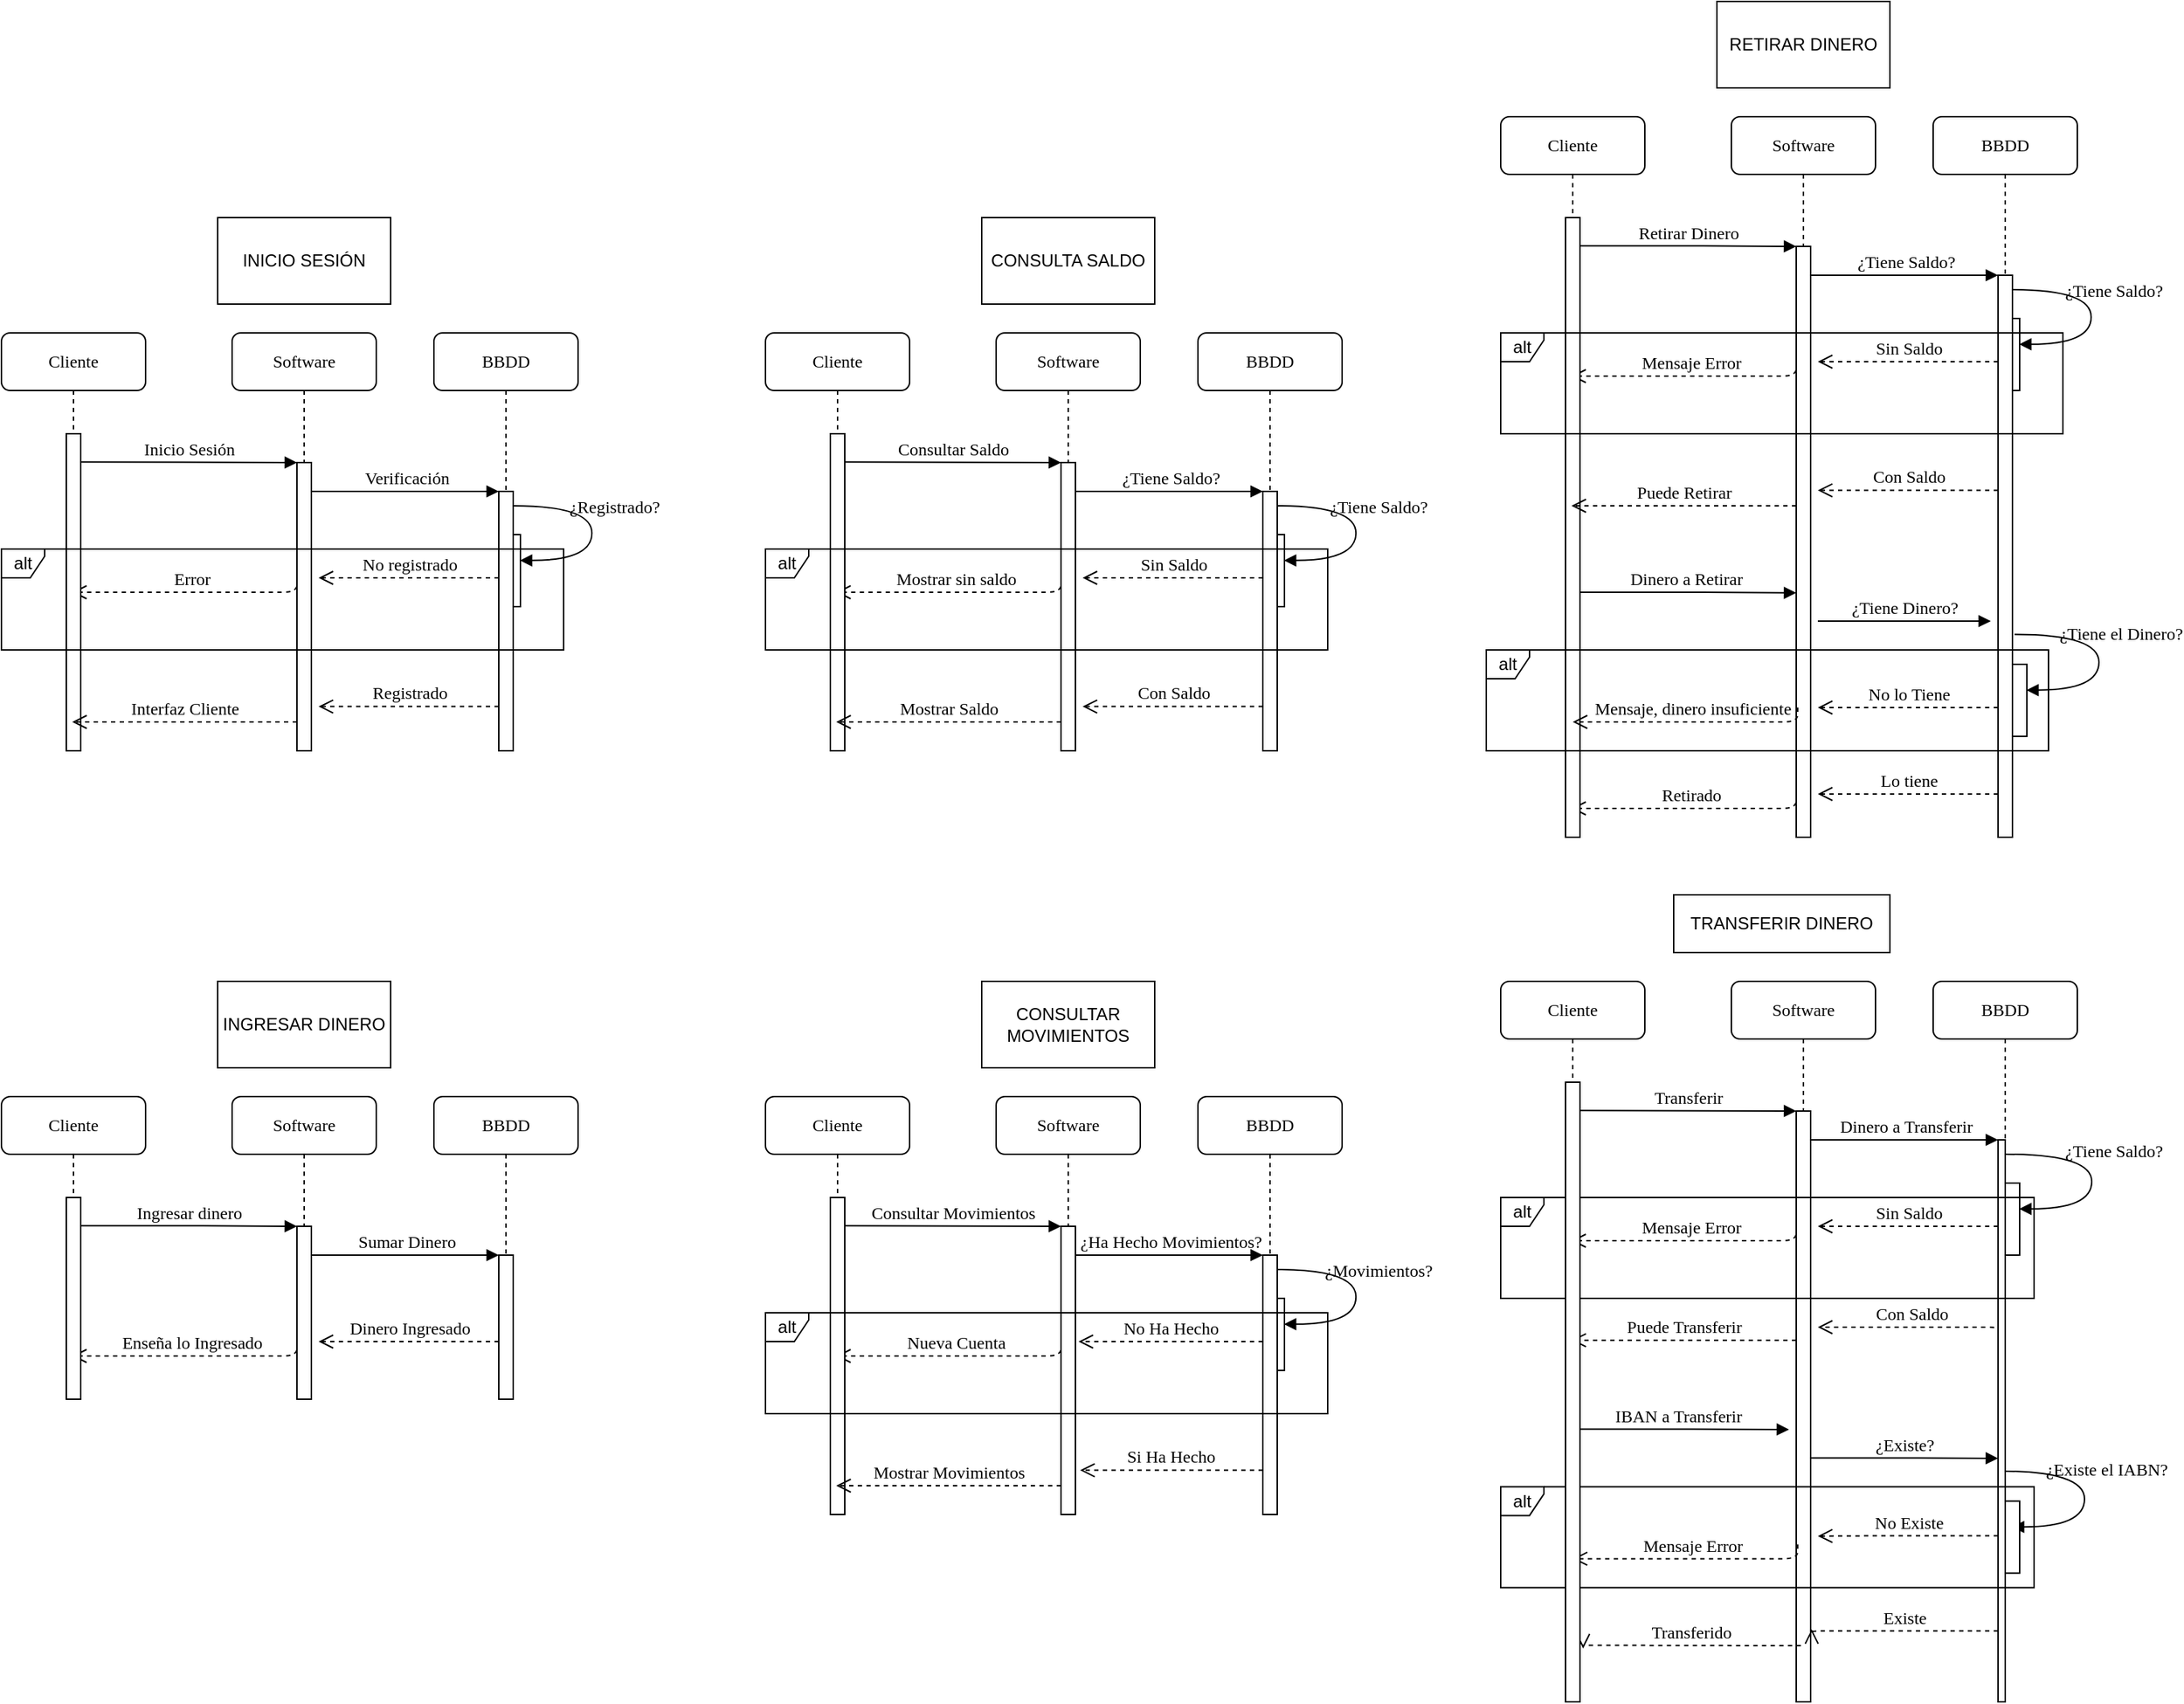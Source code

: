 <mxfile version="27.0.4">
  <diagram name="Page-1" id="13e1069c-82ec-6db2-03f1-153e76fe0fe0">
    <mxGraphModel dx="2218" dy="1382" grid="1" gridSize="10" guides="1" tooltips="1" connect="1" arrows="1" fold="1" page="1" pageScale="1" pageWidth="1600" pageHeight="1200" background="none" math="0" shadow="0">
      <root>
        <mxCell id="0" />
        <mxCell id="1" parent="0" />
        <mxCell id="OD1noOk3GFOg6p2n9DRk-7" value="Software" style="shape=umlLifeline;perimeter=lifelinePerimeter;whiteSpace=wrap;html=1;container=1;collapsible=0;recursiveResize=0;outlineConnect=0;rounded=1;shadow=0;comic=0;labelBackgroundColor=none;strokeWidth=1;fontFamily=Verdana;fontSize=12;align=center;" vertex="1" parent="1">
          <mxGeometry x="760" y="230" width="100" height="290" as="geometry" />
        </mxCell>
        <mxCell id="OD1noOk3GFOg6p2n9DRk-8" value="" style="html=1;points=[];perimeter=orthogonalPerimeter;rounded=0;shadow=0;comic=0;labelBackgroundColor=none;strokeWidth=1;fontFamily=Verdana;fontSize=12;align=center;" vertex="1" parent="OD1noOk3GFOg6p2n9DRk-7">
          <mxGeometry x="45" y="90" width="10" height="200" as="geometry" />
        </mxCell>
        <mxCell id="OD1noOk3GFOg6p2n9DRk-9" value="Mostrar sin saldo" style="html=1;verticalAlign=bottom;endArrow=open;dashed=1;endSize=8;labelBackgroundColor=none;fontFamily=Verdana;fontSize=12;edgeStyle=elbowEdgeStyle;elbow=vertical;" edge="1" parent="OD1noOk3GFOg6p2n9DRk-7">
          <mxGeometry relative="1" as="geometry">
            <mxPoint x="-111.038" y="180" as="targetPoint" />
            <Array as="points">
              <mxPoint x="20" y="180" />
              <mxPoint x="-50" y="170" />
              <mxPoint x="20" y="170" />
            </Array>
            <mxPoint x="45" y="170" as="sourcePoint" />
          </mxGeometry>
        </mxCell>
        <mxCell id="OD1noOk3GFOg6p2n9DRk-10" value="BBDD" style="shape=umlLifeline;perimeter=lifelinePerimeter;whiteSpace=wrap;html=1;container=1;collapsible=0;recursiveResize=0;outlineConnect=0;rounded=1;shadow=0;comic=0;labelBackgroundColor=none;strokeWidth=1;fontFamily=Verdana;fontSize=12;align=center;" vertex="1" parent="1">
          <mxGeometry x="900" y="230" width="100" height="290" as="geometry" />
        </mxCell>
        <mxCell id="OD1noOk3GFOg6p2n9DRk-11" value="Sin Saldo" style="html=1;verticalAlign=bottom;endArrow=open;dashed=1;endSize=8;labelBackgroundColor=none;fontFamily=Verdana;fontSize=12;edgeStyle=elbowEdgeStyle;elbow=vertical;" edge="1" parent="OD1noOk3GFOg6p2n9DRk-10">
          <mxGeometry relative="1" as="geometry">
            <mxPoint x="-80" y="170" as="targetPoint" />
            <Array as="points">
              <mxPoint x="-50" y="170" />
              <mxPoint x="20" y="170" />
            </Array>
            <mxPoint x="45" y="170" as="sourcePoint" />
          </mxGeometry>
        </mxCell>
        <mxCell id="OD1noOk3GFOg6p2n9DRk-12" value="¿Tiene Saldo?" style="html=1;verticalAlign=bottom;endArrow=block;labelBackgroundColor=none;fontFamily=Verdana;fontSize=12;elbow=vertical;edgeStyle=orthogonalEdgeStyle;curved=1;entryX=1;entryY=0.286;entryPerimeter=0;exitX=1.038;exitY=0.345;exitPerimeter=0;" edge="1" parent="OD1noOk3GFOg6p2n9DRk-10">
          <mxGeometry x="-0.093" y="15" relative="1" as="geometry">
            <mxPoint x="55.0" y="120.0" as="sourcePoint" />
            <mxPoint x="59.62" y="157.92" as="targetPoint" />
            <Array as="points">
              <mxPoint x="109.62" y="119.9" />
              <mxPoint x="109.62" y="157.9" />
            </Array>
            <mxPoint as="offset" />
          </mxGeometry>
        </mxCell>
        <mxCell id="OD1noOk3GFOg6p2n9DRk-13" value="" style="html=1;points=[];perimeter=orthogonalPerimeter;rounded=0;shadow=0;comic=0;labelBackgroundColor=none;strokeWidth=1;fontFamily=Verdana;fontSize=12;align=center;" vertex="1" parent="OD1noOk3GFOg6p2n9DRk-10">
          <mxGeometry x="50" y="140" width="10" height="50" as="geometry" />
        </mxCell>
        <mxCell id="OD1noOk3GFOg6p2n9DRk-14" value="Con Saldo" style="html=1;verticalAlign=bottom;endArrow=open;dashed=1;endSize=8;labelBackgroundColor=none;fontFamily=Verdana;fontSize=12;edgeStyle=elbowEdgeStyle;elbow=vertical;" edge="1" parent="OD1noOk3GFOg6p2n9DRk-10">
          <mxGeometry relative="1" as="geometry">
            <mxPoint x="-80" y="259.29" as="targetPoint" />
            <Array as="points">
              <mxPoint x="-50" y="259.29" />
              <mxPoint x="20" y="259.29" />
            </Array>
            <mxPoint x="45" y="259.29" as="sourcePoint" />
          </mxGeometry>
        </mxCell>
        <mxCell id="OD1noOk3GFOg6p2n9DRk-15" value="Cliente" style="shape=umlLifeline;perimeter=lifelinePerimeter;whiteSpace=wrap;html=1;container=1;collapsible=0;recursiveResize=0;outlineConnect=0;rounded=1;shadow=0;comic=0;labelBackgroundColor=none;strokeWidth=1;fontFamily=Verdana;fontSize=12;align=center;" vertex="1" parent="1">
          <mxGeometry x="600" y="230" width="100" height="290" as="geometry" />
        </mxCell>
        <mxCell id="OD1noOk3GFOg6p2n9DRk-16" value="" style="html=1;points=[];perimeter=orthogonalPerimeter;rounded=0;shadow=0;comic=0;labelBackgroundColor=none;strokeWidth=1;fontFamily=Verdana;fontSize=12;align=center;" vertex="1" parent="OD1noOk3GFOg6p2n9DRk-15">
          <mxGeometry x="45" y="70" width="10" height="220" as="geometry" />
        </mxCell>
        <mxCell id="OD1noOk3GFOg6p2n9DRk-17" value="" style="html=1;points=[];perimeter=orthogonalPerimeter;rounded=0;shadow=0;comic=0;labelBackgroundColor=none;strokeWidth=1;fontFamily=Verdana;fontSize=12;align=center;" vertex="1" parent="1">
          <mxGeometry x="945" y="340" width="10" height="180" as="geometry" />
        </mxCell>
        <mxCell id="OD1noOk3GFOg6p2n9DRk-18" value="¿Tiene Saldo?" style="html=1;verticalAlign=bottom;endArrow=block;labelBackgroundColor=none;fontFamily=Verdana;fontSize=12;edgeStyle=elbowEdgeStyle;elbow=vertical;" edge="1" parent="1" source="OD1noOk3GFOg6p2n9DRk-8" target="OD1noOk3GFOg6p2n9DRk-17">
          <mxGeometry x="0.011" relative="1" as="geometry">
            <mxPoint x="870" y="340" as="sourcePoint" />
            <Array as="points">
              <mxPoint x="820" y="340" />
            </Array>
            <mxPoint as="offset" />
          </mxGeometry>
        </mxCell>
        <mxCell id="OD1noOk3GFOg6p2n9DRk-19" value="Consultar Saldo" style="html=1;verticalAlign=bottom;endArrow=block;entryX=0;entryY=0;labelBackgroundColor=none;fontFamily=Verdana;fontSize=12;edgeStyle=elbowEdgeStyle;elbow=vertical;" edge="1" parent="1" target="OD1noOk3GFOg6p2n9DRk-8">
          <mxGeometry relative="1" as="geometry">
            <mxPoint x="655.0" y="319.571" as="sourcePoint" />
          </mxGeometry>
        </mxCell>
        <mxCell id="OD1noOk3GFOg6p2n9DRk-20" value="alt" style="shape=umlFrame;whiteSpace=wrap;html=1;pointerEvents=0;width=30;height=20;" vertex="1" parent="1">
          <mxGeometry x="600" y="380" width="390" height="70" as="geometry" />
        </mxCell>
        <mxCell id="OD1noOk3GFOg6p2n9DRk-21" value="Mostrar Saldo" style="html=1;verticalAlign=bottom;endArrow=open;dashed=1;endSize=8;labelBackgroundColor=none;fontFamily=Verdana;fontSize=12;edgeStyle=elbowEdgeStyle;elbow=vertical;" edge="1" parent="1">
          <mxGeometry relative="1" as="geometry">
            <mxPoint x="649.071" y="500" as="targetPoint" />
            <Array as="points">
              <mxPoint x="710" y="500" />
              <mxPoint x="780" y="500" />
            </Array>
            <mxPoint x="805" y="500" as="sourcePoint" />
          </mxGeometry>
        </mxCell>
        <mxCell id="OD1noOk3GFOg6p2n9DRk-22" value="CONSULTA SALDO" style="rounded=0;whiteSpace=wrap;html=1;" vertex="1" parent="1">
          <mxGeometry x="750" y="150" width="120" height="60" as="geometry" />
        </mxCell>
        <mxCell id="OD1noOk3GFOg6p2n9DRk-23" value="Software" style="shape=umlLifeline;perimeter=lifelinePerimeter;whiteSpace=wrap;html=1;container=1;collapsible=0;recursiveResize=0;outlineConnect=0;rounded=1;shadow=0;comic=0;labelBackgroundColor=none;strokeWidth=1;fontFamily=Verdana;fontSize=12;align=center;" vertex="1" parent="1">
          <mxGeometry x="230" y="230" width="100" height="290" as="geometry" />
        </mxCell>
        <mxCell id="OD1noOk3GFOg6p2n9DRk-24" value="" style="html=1;points=[];perimeter=orthogonalPerimeter;rounded=0;shadow=0;comic=0;labelBackgroundColor=none;strokeWidth=1;fontFamily=Verdana;fontSize=12;align=center;" vertex="1" parent="OD1noOk3GFOg6p2n9DRk-23">
          <mxGeometry x="45" y="90" width="10" height="200" as="geometry" />
        </mxCell>
        <mxCell id="OD1noOk3GFOg6p2n9DRk-25" value="Error" style="html=1;verticalAlign=bottom;endArrow=open;dashed=1;endSize=8;labelBackgroundColor=none;fontFamily=Verdana;fontSize=12;edgeStyle=elbowEdgeStyle;elbow=vertical;" edge="1" parent="OD1noOk3GFOg6p2n9DRk-23">
          <mxGeometry relative="1" as="geometry">
            <mxPoint x="-111.038" y="180" as="targetPoint" />
            <Array as="points">
              <mxPoint x="20" y="180" />
              <mxPoint x="-50" y="170" />
              <mxPoint x="20" y="170" />
            </Array>
            <mxPoint x="45" y="170" as="sourcePoint" />
          </mxGeometry>
        </mxCell>
        <mxCell id="OD1noOk3GFOg6p2n9DRk-26" value="BBDD" style="shape=umlLifeline;perimeter=lifelinePerimeter;whiteSpace=wrap;html=1;container=1;collapsible=0;recursiveResize=0;outlineConnect=0;rounded=1;shadow=0;comic=0;labelBackgroundColor=none;strokeWidth=1;fontFamily=Verdana;fontSize=12;align=center;" vertex="1" parent="1">
          <mxGeometry x="370" y="230" width="100" height="290" as="geometry" />
        </mxCell>
        <mxCell id="OD1noOk3GFOg6p2n9DRk-27" value="No registrado" style="html=1;verticalAlign=bottom;endArrow=open;dashed=1;endSize=8;labelBackgroundColor=none;fontFamily=Verdana;fontSize=12;edgeStyle=elbowEdgeStyle;elbow=vertical;" edge="1" parent="OD1noOk3GFOg6p2n9DRk-26">
          <mxGeometry relative="1" as="geometry">
            <mxPoint x="-80" y="170" as="targetPoint" />
            <Array as="points">
              <mxPoint x="-50" y="170" />
              <mxPoint x="20" y="170" />
            </Array>
            <mxPoint x="45" y="170" as="sourcePoint" />
          </mxGeometry>
        </mxCell>
        <mxCell id="OD1noOk3GFOg6p2n9DRk-28" value="¿Registrado?" style="html=1;verticalAlign=bottom;endArrow=block;labelBackgroundColor=none;fontFamily=Verdana;fontSize=12;elbow=vertical;edgeStyle=orthogonalEdgeStyle;curved=1;entryX=1;entryY=0.286;entryPerimeter=0;exitX=1.038;exitY=0.345;exitPerimeter=0;" edge="1" parent="OD1noOk3GFOg6p2n9DRk-26">
          <mxGeometry x="-0.093" y="15" relative="1" as="geometry">
            <mxPoint x="55.0" y="120.0" as="sourcePoint" />
            <mxPoint x="59.62" y="157.92" as="targetPoint" />
            <Array as="points">
              <mxPoint x="109.62" y="119.9" />
              <mxPoint x="109.62" y="157.9" />
            </Array>
            <mxPoint as="offset" />
          </mxGeometry>
        </mxCell>
        <mxCell id="OD1noOk3GFOg6p2n9DRk-29" value="" style="html=1;points=[];perimeter=orthogonalPerimeter;rounded=0;shadow=0;comic=0;labelBackgroundColor=none;strokeWidth=1;fontFamily=Verdana;fontSize=12;align=center;" vertex="1" parent="OD1noOk3GFOg6p2n9DRk-26">
          <mxGeometry x="50" y="140" width="10" height="50" as="geometry" />
        </mxCell>
        <mxCell id="OD1noOk3GFOg6p2n9DRk-30" value="Registrado" style="html=1;verticalAlign=bottom;endArrow=open;dashed=1;endSize=8;labelBackgroundColor=none;fontFamily=Verdana;fontSize=12;edgeStyle=elbowEdgeStyle;elbow=vertical;" edge="1" parent="OD1noOk3GFOg6p2n9DRk-26">
          <mxGeometry relative="1" as="geometry">
            <mxPoint x="-80" y="259.29" as="targetPoint" />
            <Array as="points">
              <mxPoint x="-50" y="259.29" />
              <mxPoint x="20" y="259.29" />
            </Array>
            <mxPoint x="45" y="259.29" as="sourcePoint" />
          </mxGeometry>
        </mxCell>
        <mxCell id="OD1noOk3GFOg6p2n9DRk-31" value="Cliente" style="shape=umlLifeline;perimeter=lifelinePerimeter;whiteSpace=wrap;html=1;container=1;collapsible=0;recursiveResize=0;outlineConnect=0;rounded=1;shadow=0;comic=0;labelBackgroundColor=none;strokeWidth=1;fontFamily=Verdana;fontSize=12;align=center;" vertex="1" parent="1">
          <mxGeometry x="70" y="230" width="100" height="290" as="geometry" />
        </mxCell>
        <mxCell id="OD1noOk3GFOg6p2n9DRk-32" value="" style="html=1;points=[];perimeter=orthogonalPerimeter;rounded=0;shadow=0;comic=0;labelBackgroundColor=none;strokeWidth=1;fontFamily=Verdana;fontSize=12;align=center;" vertex="1" parent="OD1noOk3GFOg6p2n9DRk-31">
          <mxGeometry x="45" y="70" width="10" height="220" as="geometry" />
        </mxCell>
        <mxCell id="OD1noOk3GFOg6p2n9DRk-33" value="" style="html=1;points=[];perimeter=orthogonalPerimeter;rounded=0;shadow=0;comic=0;labelBackgroundColor=none;strokeWidth=1;fontFamily=Verdana;fontSize=12;align=center;" vertex="1" parent="1">
          <mxGeometry x="415" y="340" width="10" height="180" as="geometry" />
        </mxCell>
        <mxCell id="OD1noOk3GFOg6p2n9DRk-34" value="Verificación" style="html=1;verticalAlign=bottom;endArrow=block;labelBackgroundColor=none;fontFamily=Verdana;fontSize=12;edgeStyle=elbowEdgeStyle;elbow=vertical;" edge="1" parent="1" source="OD1noOk3GFOg6p2n9DRk-24" target="OD1noOk3GFOg6p2n9DRk-33">
          <mxGeometry x="0.011" relative="1" as="geometry">
            <mxPoint x="340" y="340" as="sourcePoint" />
            <Array as="points">
              <mxPoint x="290" y="340" />
            </Array>
            <mxPoint as="offset" />
          </mxGeometry>
        </mxCell>
        <mxCell id="OD1noOk3GFOg6p2n9DRk-35" value="Inicio Sesión" style="html=1;verticalAlign=bottom;endArrow=block;entryX=0;entryY=0;labelBackgroundColor=none;fontFamily=Verdana;fontSize=12;edgeStyle=elbowEdgeStyle;elbow=vertical;" edge="1" parent="1" target="OD1noOk3GFOg6p2n9DRk-24">
          <mxGeometry relative="1" as="geometry">
            <mxPoint x="125.0" y="319.571" as="sourcePoint" />
          </mxGeometry>
        </mxCell>
        <mxCell id="OD1noOk3GFOg6p2n9DRk-36" value="alt" style="shape=umlFrame;whiteSpace=wrap;html=1;pointerEvents=0;width=30;height=20;" vertex="1" parent="1">
          <mxGeometry x="70" y="380" width="390" height="70" as="geometry" />
        </mxCell>
        <mxCell id="OD1noOk3GFOg6p2n9DRk-37" value="Interfaz Cliente" style="html=1;verticalAlign=bottom;endArrow=open;dashed=1;endSize=8;labelBackgroundColor=none;fontFamily=Verdana;fontSize=12;edgeStyle=elbowEdgeStyle;elbow=vertical;" edge="1" parent="1">
          <mxGeometry relative="1" as="geometry">
            <mxPoint x="119.071" y="500" as="targetPoint" />
            <Array as="points">
              <mxPoint x="180" y="500" />
              <mxPoint x="250" y="500" />
            </Array>
            <mxPoint x="275" y="500" as="sourcePoint" />
          </mxGeometry>
        </mxCell>
        <mxCell id="OD1noOk3GFOg6p2n9DRk-38" value="INICIO SESIÓN" style="rounded=0;whiteSpace=wrap;html=1;" vertex="1" parent="1">
          <mxGeometry x="220" y="150" width="120" height="60" as="geometry" />
        </mxCell>
        <mxCell id="OD1noOk3GFOg6p2n9DRk-39" value="Software" style="shape=umlLifeline;perimeter=lifelinePerimeter;whiteSpace=wrap;html=1;container=1;collapsible=0;recursiveResize=0;outlineConnect=0;rounded=1;shadow=0;comic=0;labelBackgroundColor=none;strokeWidth=1;fontFamily=Verdana;fontSize=12;align=center;" vertex="1" parent="1">
          <mxGeometry x="1270" y="80" width="100" height="500" as="geometry" />
        </mxCell>
        <mxCell id="OD1noOk3GFOg6p2n9DRk-40" value="" style="html=1;points=[];perimeter=orthogonalPerimeter;rounded=0;shadow=0;comic=0;labelBackgroundColor=none;strokeWidth=1;fontFamily=Verdana;fontSize=12;align=center;" vertex="1" parent="OD1noOk3GFOg6p2n9DRk-39">
          <mxGeometry x="45" y="90" width="10" height="410" as="geometry" />
        </mxCell>
        <mxCell id="OD1noOk3GFOg6p2n9DRk-41" value="Mensaje Error" style="html=1;verticalAlign=bottom;endArrow=open;dashed=1;endSize=8;labelBackgroundColor=none;fontFamily=Verdana;fontSize=12;edgeStyle=elbowEdgeStyle;elbow=vertical;" edge="1" parent="OD1noOk3GFOg6p2n9DRk-39">
          <mxGeometry relative="1" as="geometry">
            <mxPoint x="-111.038" y="180" as="targetPoint" />
            <Array as="points">
              <mxPoint x="20" y="180" />
              <mxPoint x="-50" y="170" />
              <mxPoint x="20" y="170" />
            </Array>
            <mxPoint x="45" y="170" as="sourcePoint" />
          </mxGeometry>
        </mxCell>
        <mxCell id="OD1noOk3GFOg6p2n9DRk-55" value="Dinero a Retirar&amp;nbsp;" style="html=1;verticalAlign=bottom;endArrow=block;entryX=0;entryY=0;labelBackgroundColor=none;fontFamily=Verdana;fontSize=12;edgeStyle=elbowEdgeStyle;elbow=horizontal;" edge="1" parent="OD1noOk3GFOg6p2n9DRk-39">
          <mxGeometry relative="1" as="geometry">
            <mxPoint x="-105.0" y="330.001" as="sourcePoint" />
            <mxPoint x="45" y="330.43" as="targetPoint" />
          </mxGeometry>
        </mxCell>
        <mxCell id="OD1noOk3GFOg6p2n9DRk-64" value="Retirado" style="html=1;verticalAlign=bottom;endArrow=open;dashed=1;endSize=8;labelBackgroundColor=none;fontFamily=Verdana;fontSize=12;edgeStyle=elbowEdgeStyle;elbow=vertical;" edge="1" parent="OD1noOk3GFOg6p2n9DRk-39">
          <mxGeometry relative="1" as="geometry">
            <mxPoint x="-111.038" y="480" as="targetPoint" />
            <Array as="points">
              <mxPoint x="20" y="480" />
              <mxPoint x="-50" y="470" />
              <mxPoint x="20" y="470" />
            </Array>
            <mxPoint x="45" y="470" as="sourcePoint" />
          </mxGeometry>
        </mxCell>
        <mxCell id="OD1noOk3GFOg6p2n9DRk-42" value="BBDD" style="shape=umlLifeline;perimeter=lifelinePerimeter;whiteSpace=wrap;html=1;container=1;collapsible=0;recursiveResize=0;outlineConnect=0;rounded=1;shadow=0;comic=0;labelBackgroundColor=none;strokeWidth=1;fontFamily=Verdana;fontSize=12;align=center;" vertex="1" parent="1">
          <mxGeometry x="1410" y="80" width="100" height="290" as="geometry" />
        </mxCell>
        <mxCell id="OD1noOk3GFOg6p2n9DRk-43" value="Sin Saldo" style="html=1;verticalAlign=bottom;endArrow=open;dashed=1;endSize=8;labelBackgroundColor=none;fontFamily=Verdana;fontSize=12;edgeStyle=elbowEdgeStyle;elbow=vertical;" edge="1" parent="OD1noOk3GFOg6p2n9DRk-42">
          <mxGeometry relative="1" as="geometry">
            <mxPoint x="-80" y="170" as="targetPoint" />
            <Array as="points">
              <mxPoint x="-50" y="170" />
              <mxPoint x="20" y="170" />
            </Array>
            <mxPoint x="45" y="170" as="sourcePoint" />
          </mxGeometry>
        </mxCell>
        <mxCell id="OD1noOk3GFOg6p2n9DRk-44" value="¿Tiene Saldo?" style="html=1;verticalAlign=bottom;endArrow=block;labelBackgroundColor=none;fontFamily=Verdana;fontSize=12;elbow=vertical;edgeStyle=orthogonalEdgeStyle;curved=1;entryX=1;entryY=0.286;entryPerimeter=0;exitX=1.038;exitY=0.345;exitPerimeter=0;" edge="1" parent="OD1noOk3GFOg6p2n9DRk-42">
          <mxGeometry x="-0.093" y="15" relative="1" as="geometry">
            <mxPoint x="55.0" y="120.0" as="sourcePoint" />
            <mxPoint x="59.62" y="157.92" as="targetPoint" />
            <Array as="points">
              <mxPoint x="109.62" y="119.9" />
              <mxPoint x="109.62" y="157.9" />
            </Array>
            <mxPoint as="offset" />
          </mxGeometry>
        </mxCell>
        <mxCell id="OD1noOk3GFOg6p2n9DRk-45" value="" style="html=1;points=[];perimeter=orthogonalPerimeter;rounded=0;shadow=0;comic=0;labelBackgroundColor=none;strokeWidth=1;fontFamily=Verdana;fontSize=12;align=center;" vertex="1" parent="OD1noOk3GFOg6p2n9DRk-42">
          <mxGeometry x="50" y="140" width="10" height="50" as="geometry" />
        </mxCell>
        <mxCell id="OD1noOk3GFOg6p2n9DRk-46" value="Con Saldo" style="html=1;verticalAlign=bottom;endArrow=open;dashed=1;endSize=8;labelBackgroundColor=none;fontFamily=Verdana;fontSize=12;edgeStyle=elbowEdgeStyle;elbow=vertical;" edge="1" parent="OD1noOk3GFOg6p2n9DRk-42">
          <mxGeometry relative="1" as="geometry">
            <mxPoint x="-80" y="259.29" as="targetPoint" />
            <Array as="points">
              <mxPoint x="-50" y="259.29" />
              <mxPoint x="20" y="259.29" />
            </Array>
            <mxPoint x="45" y="259.29" as="sourcePoint" />
          </mxGeometry>
        </mxCell>
        <mxCell id="OD1noOk3GFOg6p2n9DRk-47" value="Cliente" style="shape=umlLifeline;perimeter=lifelinePerimeter;whiteSpace=wrap;html=1;container=1;collapsible=0;recursiveResize=0;outlineConnect=0;rounded=1;shadow=0;comic=0;labelBackgroundColor=none;strokeWidth=1;fontFamily=Verdana;fontSize=12;align=center;" vertex="1" parent="1">
          <mxGeometry x="1110" y="80" width="100" height="500" as="geometry" />
        </mxCell>
        <mxCell id="OD1noOk3GFOg6p2n9DRk-48" value="" style="html=1;points=[];perimeter=orthogonalPerimeter;rounded=0;shadow=0;comic=0;labelBackgroundColor=none;strokeWidth=1;fontFamily=Verdana;fontSize=12;align=center;" vertex="1" parent="OD1noOk3GFOg6p2n9DRk-47">
          <mxGeometry x="45" y="70" width="10" height="430" as="geometry" />
        </mxCell>
        <mxCell id="OD1noOk3GFOg6p2n9DRk-49" value="" style="html=1;points=[];perimeter=orthogonalPerimeter;rounded=0;shadow=0;comic=0;labelBackgroundColor=none;strokeWidth=1;fontFamily=Verdana;fontSize=12;align=center;" vertex="1" parent="1">
          <mxGeometry x="1455" y="190" width="10" height="390" as="geometry" />
        </mxCell>
        <mxCell id="OD1noOk3GFOg6p2n9DRk-50" value="¿Tiene Saldo?" style="html=1;verticalAlign=bottom;endArrow=block;labelBackgroundColor=none;fontFamily=Verdana;fontSize=12;edgeStyle=elbowEdgeStyle;elbow=vertical;" edge="1" parent="1" source="OD1noOk3GFOg6p2n9DRk-40" target="OD1noOk3GFOg6p2n9DRk-49">
          <mxGeometry x="0.011" relative="1" as="geometry">
            <mxPoint x="1380" y="190" as="sourcePoint" />
            <Array as="points">
              <mxPoint x="1330" y="190" />
            </Array>
            <mxPoint as="offset" />
          </mxGeometry>
        </mxCell>
        <mxCell id="OD1noOk3GFOg6p2n9DRk-51" value="Retirar Dinero" style="html=1;verticalAlign=bottom;endArrow=block;entryX=0;entryY=0;labelBackgroundColor=none;fontFamily=Verdana;fontSize=12;edgeStyle=elbowEdgeStyle;elbow=horizontal;" edge="1" parent="1" target="OD1noOk3GFOg6p2n9DRk-40">
          <mxGeometry relative="1" as="geometry">
            <mxPoint x="1165.0" y="169.571" as="sourcePoint" />
          </mxGeometry>
        </mxCell>
        <mxCell id="OD1noOk3GFOg6p2n9DRk-52" value="alt" style="shape=umlFrame;whiteSpace=wrap;html=1;pointerEvents=0;width=30;height=20;" vertex="1" parent="1">
          <mxGeometry x="1110" y="230" width="390" height="70" as="geometry" />
        </mxCell>
        <mxCell id="OD1noOk3GFOg6p2n9DRk-53" value="Puede Retirar" style="html=1;verticalAlign=bottom;endArrow=open;dashed=1;endSize=8;labelBackgroundColor=none;fontFamily=Verdana;fontSize=12;edgeStyle=elbowEdgeStyle;elbow=vertical;" edge="1" parent="1">
          <mxGeometry relative="1" as="geometry">
            <mxPoint x="1159.071" y="350" as="targetPoint" />
            <Array as="points">
              <mxPoint x="1220" y="350" />
              <mxPoint x="1290" y="350" />
            </Array>
            <mxPoint x="1315" y="350" as="sourcePoint" />
          </mxGeometry>
        </mxCell>
        <mxCell id="OD1noOk3GFOg6p2n9DRk-54" value="RETIRAR DINERO" style="rounded=0;whiteSpace=wrap;html=1;" vertex="1" parent="1">
          <mxGeometry x="1260" width="120" height="60" as="geometry" />
        </mxCell>
        <mxCell id="OD1noOk3GFOg6p2n9DRk-56" value="¿Tiene Dinero?" style="html=1;verticalAlign=bottom;endArrow=block;labelBackgroundColor=none;fontFamily=Verdana;fontSize=12;edgeStyle=elbowEdgeStyle;elbow=horizontal;" edge="1" parent="1">
          <mxGeometry relative="1" as="geometry">
            <mxPoint x="1330.0" y="430.001" as="sourcePoint" />
            <mxPoint x="1450" y="430" as="targetPoint" />
          </mxGeometry>
        </mxCell>
        <mxCell id="OD1noOk3GFOg6p2n9DRk-58" value="¿Tiene el Dinero?" style="html=1;verticalAlign=bottom;endArrow=block;labelBackgroundColor=none;fontFamily=Verdana;fontSize=12;elbow=vertical;edgeStyle=orthogonalEdgeStyle;curved=1;entryX=1;entryY=0.286;entryPerimeter=0;exitX=1.145;exitY=0.639;exitPerimeter=0;exitDx=0;exitDy=0;" edge="1" parent="1" source="OD1noOk3GFOg6p2n9DRk-49">
          <mxGeometry x="-0.093" y="15" relative="1" as="geometry">
            <mxPoint x="1470" y="440.0" as="sourcePoint" />
            <mxPoint x="1474.62" y="477.92" as="targetPoint" />
            <Array as="points">
              <mxPoint x="1525" y="439" />
              <mxPoint x="1525" y="478" />
            </Array>
            <mxPoint as="offset" />
          </mxGeometry>
        </mxCell>
        <mxCell id="OD1noOk3GFOg6p2n9DRk-59" value="" style="html=1;points=[];perimeter=orthogonalPerimeter;rounded=0;shadow=0;comic=0;labelBackgroundColor=none;strokeWidth=1;fontFamily=Verdana;fontSize=12;align=center;" vertex="1" parent="1">
          <mxGeometry x="1465" y="460" width="10" height="50" as="geometry" />
        </mxCell>
        <mxCell id="OD1noOk3GFOg6p2n9DRk-61" value="alt" style="shape=umlFrame;whiteSpace=wrap;html=1;pointerEvents=0;width=30;height=20;" vertex="1" parent="1">
          <mxGeometry x="1100" y="450" width="390" height="70" as="geometry" />
        </mxCell>
        <mxCell id="OD1noOk3GFOg6p2n9DRk-62" value="No lo Tiene" style="html=1;verticalAlign=bottom;endArrow=open;dashed=1;endSize=8;labelBackgroundColor=none;fontFamily=Verdana;fontSize=12;edgeStyle=elbowEdgeStyle;elbow=horizontal;" edge="1" parent="1">
          <mxGeometry relative="1" as="geometry">
            <mxPoint x="1330" y="490" as="targetPoint" />
            <Array as="points">
              <mxPoint x="1360" y="490" />
              <mxPoint x="1430" y="490" />
            </Array>
            <mxPoint x="1455" y="490" as="sourcePoint" />
          </mxGeometry>
        </mxCell>
        <mxCell id="OD1noOk3GFOg6p2n9DRk-63" value="Mensaje, dinero insuficiente" style="html=1;verticalAlign=bottom;endArrow=open;dashed=1;endSize=8;labelBackgroundColor=none;fontFamily=Verdana;fontSize=12;edgeStyle=elbowEdgeStyle;elbow=vertical;" edge="1" parent="1">
          <mxGeometry relative="1" as="geometry">
            <mxPoint x="1160.002" y="500" as="targetPoint" />
            <Array as="points">
              <mxPoint x="1291.04" y="500" />
              <mxPoint x="1221.04" y="490" />
              <mxPoint x="1291.04" y="490" />
            </Array>
            <mxPoint x="1316.04" y="490" as="sourcePoint" />
          </mxGeometry>
        </mxCell>
        <mxCell id="OD1noOk3GFOg6p2n9DRk-65" value="Lo tiene" style="html=1;verticalAlign=bottom;endArrow=open;dashed=1;endSize=8;labelBackgroundColor=none;fontFamily=Verdana;fontSize=12;edgeStyle=elbowEdgeStyle;elbow=vertical;" edge="1" parent="1">
          <mxGeometry relative="1" as="geometry">
            <mxPoint x="1330" y="550" as="targetPoint" />
            <Array as="points">
              <mxPoint x="1360" y="550" />
              <mxPoint x="1430" y="550" />
            </Array>
            <mxPoint x="1455" y="550" as="sourcePoint" />
          </mxGeometry>
        </mxCell>
        <mxCell id="OD1noOk3GFOg6p2n9DRk-66" value="Software" style="shape=umlLifeline;perimeter=lifelinePerimeter;whiteSpace=wrap;html=1;container=1;collapsible=0;recursiveResize=0;outlineConnect=0;rounded=1;shadow=0;comic=0;labelBackgroundColor=none;strokeWidth=1;fontFamily=Verdana;fontSize=12;align=center;" vertex="1" parent="1">
          <mxGeometry x="1270" y="680" width="100" height="500" as="geometry" />
        </mxCell>
        <mxCell id="OD1noOk3GFOg6p2n9DRk-67" value="" style="html=1;points=[];perimeter=orthogonalPerimeter;rounded=0;shadow=0;comic=0;labelBackgroundColor=none;strokeWidth=1;fontFamily=Verdana;fontSize=12;align=center;" vertex="1" parent="OD1noOk3GFOg6p2n9DRk-66">
          <mxGeometry x="45" y="90" width="10" height="410" as="geometry" />
        </mxCell>
        <mxCell id="OD1noOk3GFOg6p2n9DRk-68" value="Mensaje Error" style="html=1;verticalAlign=bottom;endArrow=open;dashed=1;endSize=8;labelBackgroundColor=none;fontFamily=Verdana;fontSize=12;edgeStyle=elbowEdgeStyle;elbow=vertical;" edge="1" parent="OD1noOk3GFOg6p2n9DRk-66">
          <mxGeometry relative="1" as="geometry">
            <mxPoint x="-111.038" y="180" as="targetPoint" />
            <Array as="points">
              <mxPoint x="20" y="180" />
              <mxPoint x="-50" y="170" />
              <mxPoint x="20" y="170" />
            </Array>
            <mxPoint x="45" y="170" as="sourcePoint" />
          </mxGeometry>
        </mxCell>
        <mxCell id="OD1noOk3GFOg6p2n9DRk-84" value="¿Existe?" style="html=1;verticalAlign=bottom;endArrow=block;labelBackgroundColor=none;fontFamily=Verdana;fontSize=12;edgeStyle=elbowEdgeStyle;elbow=horizontal;" edge="1" parent="OD1noOk3GFOg6p2n9DRk-66">
          <mxGeometry relative="1" as="geometry">
            <mxPoint x="55.0" y="330.711" as="sourcePoint" />
            <mxPoint x="185" y="331" as="targetPoint" />
          </mxGeometry>
        </mxCell>
        <mxCell id="OD1noOk3GFOg6p2n9DRk-82" value="Puede Transferir" style="html=1;verticalAlign=bottom;endArrow=open;dashed=1;endSize=8;labelBackgroundColor=none;fontFamily=Verdana;fontSize=12;edgeStyle=elbowEdgeStyle;elbow=vertical;" edge="1" parent="OD1noOk3GFOg6p2n9DRk-66">
          <mxGeometry relative="1" as="geometry">
            <mxPoint x="-110.929" y="249.09" as="targetPoint" />
            <Array as="points">
              <mxPoint x="-50" y="249.09" />
              <mxPoint x="20" y="249.09" />
            </Array>
            <mxPoint x="45" y="249.09" as="sourcePoint" />
          </mxGeometry>
        </mxCell>
        <mxCell id="OD1noOk3GFOg6p2n9DRk-71" value="BBDD" style="shape=umlLifeline;perimeter=lifelinePerimeter;whiteSpace=wrap;html=1;container=1;collapsible=0;recursiveResize=0;outlineConnect=0;rounded=1;shadow=0;comic=0;labelBackgroundColor=none;strokeWidth=1;fontFamily=Verdana;fontSize=12;align=center;" vertex="1" parent="1">
          <mxGeometry x="1410" y="680" width="100" height="420.71" as="geometry" />
        </mxCell>
        <mxCell id="OD1noOk3GFOg6p2n9DRk-72" value="Sin Saldo" style="html=1;verticalAlign=bottom;endArrow=open;dashed=1;endSize=8;labelBackgroundColor=none;fontFamily=Verdana;fontSize=12;edgeStyle=elbowEdgeStyle;elbow=vertical;" edge="1" parent="OD1noOk3GFOg6p2n9DRk-71">
          <mxGeometry relative="1" as="geometry">
            <mxPoint x="-80" y="170" as="targetPoint" />
            <Array as="points">
              <mxPoint x="-50" y="170" />
              <mxPoint x="20" y="170" />
            </Array>
            <mxPoint x="45" y="170" as="sourcePoint" />
          </mxGeometry>
        </mxCell>
        <mxCell id="OD1noOk3GFOg6p2n9DRk-73" value="¿Tiene Saldo?" style="html=1;verticalAlign=bottom;endArrow=block;labelBackgroundColor=none;fontFamily=Verdana;fontSize=12;elbow=vertical;edgeStyle=orthogonalEdgeStyle;curved=1;entryX=1;entryY=0.286;entryPerimeter=0;" edge="1" parent="OD1noOk3GFOg6p2n9DRk-71" source="OD1noOk3GFOg6p2n9DRk-71">
          <mxGeometry x="-0.093" y="15" relative="1" as="geometry">
            <mxPoint x="55.0" y="120.0" as="sourcePoint" />
            <mxPoint x="59.62" y="157.92" as="targetPoint" />
            <Array as="points">
              <mxPoint x="110" y="120" />
              <mxPoint x="110" y="158" />
            </Array>
            <mxPoint as="offset" />
          </mxGeometry>
        </mxCell>
        <mxCell id="OD1noOk3GFOg6p2n9DRk-74" value="" style="html=1;points=[];perimeter=orthogonalPerimeter;rounded=0;shadow=0;comic=0;labelBackgroundColor=none;strokeWidth=1;fontFamily=Verdana;fontSize=12;align=center;" vertex="1" parent="OD1noOk3GFOg6p2n9DRk-71">
          <mxGeometry x="50" y="140" width="10" height="50" as="geometry" />
        </mxCell>
        <mxCell id="OD1noOk3GFOg6p2n9DRk-69" value="IBAN a Transferir" style="html=1;verticalAlign=bottom;endArrow=block;labelBackgroundColor=none;fontFamily=Verdana;fontSize=12;edgeStyle=elbowEdgeStyle;elbow=horizontal;" edge="1" parent="OD1noOk3GFOg6p2n9DRk-71">
          <mxGeometry relative="1" as="geometry">
            <mxPoint x="-255.0" y="310.711" as="sourcePoint" />
            <mxPoint x="-100" y="311" as="targetPoint" />
          </mxGeometry>
        </mxCell>
        <mxCell id="OD1noOk3GFOg6p2n9DRk-75" value="Con Saldo" style="html=1;verticalAlign=bottom;endArrow=open;dashed=1;endSize=8;labelBackgroundColor=none;fontFamily=Verdana;fontSize=12;edgeStyle=elbowEdgeStyle;elbow=vertical;exitX=0.273;exitY=0.341;exitDx=0;exitDy=0;exitPerimeter=0;" edge="1" parent="OD1noOk3GFOg6p2n9DRk-71" source="OD1noOk3GFOg6p2n9DRk-78">
          <mxGeometry relative="1" as="geometry">
            <mxPoint x="-80" y="240" as="targetPoint" />
            <Array as="points">
              <mxPoint x="-60" y="240.0" />
              <mxPoint x="10" y="240.0" />
            </Array>
            <mxPoint x="40" y="240" as="sourcePoint" />
          </mxGeometry>
        </mxCell>
        <mxCell id="OD1noOk3GFOg6p2n9DRk-85" value="¿Existe el IABN?" style="html=1;verticalAlign=bottom;endArrow=block;labelBackgroundColor=none;fontFamily=Verdana;fontSize=12;elbow=vertical;edgeStyle=orthogonalEdgeStyle;curved=1;entryX=1;entryY=0.286;entryPerimeter=0;exitX=1.145;exitY=0.639;exitPerimeter=0;exitDx=0;exitDy=0;" edge="1" parent="OD1noOk3GFOg6p2n9DRk-71">
          <mxGeometry x="-0.093" y="15" relative="1" as="geometry">
            <mxPoint x="46.45" y="339.92" as="sourcePoint" />
            <mxPoint x="54.62" y="378.63" as="targetPoint" />
            <Array as="points">
              <mxPoint x="105" y="339.71" />
              <mxPoint x="105" y="378.71" />
            </Array>
            <mxPoint as="offset" />
          </mxGeometry>
        </mxCell>
        <mxCell id="OD1noOk3GFOg6p2n9DRk-86" value="" style="html=1;points=[];perimeter=orthogonalPerimeter;rounded=0;shadow=0;comic=0;labelBackgroundColor=none;strokeWidth=1;fontFamily=Verdana;fontSize=12;align=center;" vertex="1" parent="OD1noOk3GFOg6p2n9DRk-71">
          <mxGeometry x="45" y="360.71" width="15" height="50" as="geometry" />
        </mxCell>
        <mxCell id="OD1noOk3GFOg6p2n9DRk-88" value="No Existe" style="html=1;verticalAlign=bottom;endArrow=open;dashed=1;endSize=8;labelBackgroundColor=none;fontFamily=Verdana;fontSize=12;edgeStyle=elbowEdgeStyle;elbow=horizontal;" edge="1" parent="OD1noOk3GFOg6p2n9DRk-71">
          <mxGeometry relative="1" as="geometry">
            <mxPoint x="-80" y="385" as="targetPoint" />
            <Array as="points">
              <mxPoint x="-50" y="384.8" />
              <mxPoint x="20" y="384.8" />
            </Array>
            <mxPoint x="45" y="384.8" as="sourcePoint" />
          </mxGeometry>
        </mxCell>
        <mxCell id="OD1noOk3GFOg6p2n9DRk-78" value="" style="html=1;points=[];perimeter=orthogonalPerimeter;rounded=0;shadow=0;comic=0;labelBackgroundColor=none;strokeWidth=1;fontFamily=Verdana;fontSize=12;align=center;" vertex="1" parent="1">
          <mxGeometry x="1455" y="790" width="5" height="390" as="geometry" />
        </mxCell>
        <mxCell id="OD1noOk3GFOg6p2n9DRk-79" value="Dinero a Transferir" style="html=1;verticalAlign=bottom;endArrow=block;labelBackgroundColor=none;fontFamily=Verdana;fontSize=12;edgeStyle=elbowEdgeStyle;elbow=vertical;" edge="1" parent="1" source="OD1noOk3GFOg6p2n9DRk-67" target="OD1noOk3GFOg6p2n9DRk-78">
          <mxGeometry x="0.011" relative="1" as="geometry">
            <mxPoint x="1380" y="790" as="sourcePoint" />
            <Array as="points">
              <mxPoint x="1330" y="790" />
            </Array>
            <mxPoint as="offset" />
          </mxGeometry>
        </mxCell>
        <mxCell id="OD1noOk3GFOg6p2n9DRk-80" value="Transferir" style="html=1;verticalAlign=bottom;endArrow=block;entryX=0;entryY=0;labelBackgroundColor=none;fontFamily=Verdana;fontSize=12;edgeStyle=elbowEdgeStyle;elbow=vertical;" edge="1" parent="1" target="OD1noOk3GFOg6p2n9DRk-67">
          <mxGeometry relative="1" as="geometry">
            <mxPoint x="1165.0" y="769.571" as="sourcePoint" />
          </mxGeometry>
        </mxCell>
        <mxCell id="OD1noOk3GFOg6p2n9DRk-81" value="alt" style="shape=umlFrame;whiteSpace=wrap;html=1;pointerEvents=0;width=30;height=20;" vertex="1" parent="1">
          <mxGeometry x="1110" y="830" width="370" height="70" as="geometry" />
        </mxCell>
        <mxCell id="OD1noOk3GFOg6p2n9DRk-83" value="TRANSFERIR DINERO" style="rounded=0;whiteSpace=wrap;html=1;" vertex="1" parent="1">
          <mxGeometry x="1230" y="620" width="150" height="40" as="geometry" />
        </mxCell>
        <mxCell id="OD1noOk3GFOg6p2n9DRk-90" value="Existe" style="html=1;verticalAlign=bottom;endArrow=open;dashed=1;endSize=8;labelBackgroundColor=none;fontFamily=Verdana;fontSize=12;edgeStyle=elbowEdgeStyle;elbow=vertical;entryX=1.076;entryY=0.877;entryDx=0;entryDy=0;entryPerimeter=0;" edge="1" parent="1" target="OD1noOk3GFOg6p2n9DRk-67">
          <mxGeometry relative="1" as="geometry">
            <mxPoint x="1330" y="1130.71" as="targetPoint" />
            <Array as="points">
              <mxPoint x="1360" y="1130.71" />
              <mxPoint x="1430" y="1130.71" />
            </Array>
            <mxPoint x="1455" y="1130.71" as="sourcePoint" />
          </mxGeometry>
        </mxCell>
        <mxCell id="OD1noOk3GFOg6p2n9DRk-89" value="Mensaje Error" style="html=1;verticalAlign=bottom;endArrow=open;dashed=1;endSize=8;labelBackgroundColor=none;fontFamily=Verdana;fontSize=12;edgeStyle=elbowEdgeStyle;elbow=vertical;" edge="1" parent="1">
          <mxGeometry relative="1" as="geometry">
            <mxPoint x="1160.002" y="1080.71" as="targetPoint" />
            <Array as="points">
              <mxPoint x="1291.04" y="1080.71" />
              <mxPoint x="1221.04" y="1070.71" />
              <mxPoint x="1291.04" y="1070.71" />
            </Array>
            <mxPoint x="1316.04" y="1070.71" as="sourcePoint" />
          </mxGeometry>
        </mxCell>
        <mxCell id="OD1noOk3GFOg6p2n9DRk-70" value="Transferido" style="html=1;verticalAlign=bottom;endArrow=open;dashed=1;endSize=8;labelBackgroundColor=none;fontFamily=Verdana;fontSize=12;edgeStyle=elbowEdgeStyle;elbow=vertical;exitX=0.324;exitY=0.905;exitDx=0;exitDy=0;exitPerimeter=0;entryX=1.22;entryY=0.914;entryDx=0;entryDy=0;entryPerimeter=0;" edge="1" parent="1" source="OD1noOk3GFOg6p2n9DRk-67" target="OD1noOk3GFOg6p2n9DRk-77">
          <mxGeometry relative="1" as="geometry">
            <mxPoint x="1148.962" y="1140.71" as="targetPoint" />
            <Array as="points">
              <mxPoint x="1280" y="1140.71" />
              <mxPoint x="1210" y="1130.71" />
              <mxPoint x="1280" y="1130.71" />
            </Array>
            <mxPoint x="1305" y="1130.71" as="sourcePoint" />
          </mxGeometry>
        </mxCell>
        <mxCell id="OD1noOk3GFOg6p2n9DRk-87" value="alt" style="shape=umlFrame;whiteSpace=wrap;html=1;pointerEvents=0;width=30;height=20;" vertex="1" parent="1">
          <mxGeometry x="1110" y="1030.71" width="370" height="70" as="geometry" />
        </mxCell>
        <mxCell id="OD1noOk3GFOg6p2n9DRk-76" value="Cliente" style="shape=umlLifeline;perimeter=lifelinePerimeter;whiteSpace=wrap;html=1;container=1;collapsible=0;recursiveResize=0;outlineConnect=0;rounded=1;shadow=0;comic=0;labelBackgroundColor=none;strokeWidth=1;fontFamily=Verdana;fontSize=12;align=center;" vertex="1" parent="1">
          <mxGeometry x="1110" y="680" width="100" height="500" as="geometry" />
        </mxCell>
        <mxCell id="OD1noOk3GFOg6p2n9DRk-77" value="" style="html=1;points=[];perimeter=orthogonalPerimeter;rounded=0;shadow=0;comic=0;labelBackgroundColor=none;strokeWidth=1;fontFamily=Verdana;fontSize=12;align=center;" vertex="1" parent="OD1noOk3GFOg6p2n9DRk-76">
          <mxGeometry x="45" y="70" width="10" height="430" as="geometry" />
        </mxCell>
        <mxCell id="OD1noOk3GFOg6p2n9DRk-92" value="Software" style="shape=umlLifeline;perimeter=lifelinePerimeter;whiteSpace=wrap;html=1;container=1;collapsible=0;recursiveResize=0;outlineConnect=0;rounded=1;shadow=0;comic=0;labelBackgroundColor=none;strokeWidth=1;fontFamily=Verdana;fontSize=12;align=center;" vertex="1" parent="1">
          <mxGeometry x="760" y="760" width="100" height="290" as="geometry" />
        </mxCell>
        <mxCell id="OD1noOk3GFOg6p2n9DRk-93" value="" style="html=1;points=[];perimeter=orthogonalPerimeter;rounded=0;shadow=0;comic=0;labelBackgroundColor=none;strokeWidth=1;fontFamily=Verdana;fontSize=12;align=center;" vertex="1" parent="OD1noOk3GFOg6p2n9DRk-92">
          <mxGeometry x="45" y="90" width="10" height="200" as="geometry" />
        </mxCell>
        <mxCell id="OD1noOk3GFOg6p2n9DRk-94" value="Nueva Cuenta" style="html=1;verticalAlign=bottom;endArrow=open;dashed=1;endSize=8;labelBackgroundColor=none;fontFamily=Verdana;fontSize=12;edgeStyle=elbowEdgeStyle;elbow=vertical;" edge="1" parent="OD1noOk3GFOg6p2n9DRk-92">
          <mxGeometry relative="1" as="geometry">
            <mxPoint x="-111.038" y="180" as="targetPoint" />
            <Array as="points">
              <mxPoint x="20" y="180" />
              <mxPoint x="-50" y="170" />
              <mxPoint x="20" y="170" />
            </Array>
            <mxPoint x="45" y="170" as="sourcePoint" />
          </mxGeometry>
        </mxCell>
        <mxCell id="OD1noOk3GFOg6p2n9DRk-95" value="BBDD" style="shape=umlLifeline;perimeter=lifelinePerimeter;whiteSpace=wrap;html=1;container=1;collapsible=0;recursiveResize=0;outlineConnect=0;rounded=1;shadow=0;comic=0;labelBackgroundColor=none;strokeWidth=1;fontFamily=Verdana;fontSize=12;align=center;" vertex="1" parent="1">
          <mxGeometry x="900" y="760" width="100" height="290" as="geometry" />
        </mxCell>
        <mxCell id="OD1noOk3GFOg6p2n9DRk-96" value="No Ha Hecho" style="html=1;verticalAlign=bottom;endArrow=open;dashed=1;endSize=8;labelBackgroundColor=none;fontFamily=Verdana;fontSize=12;edgeStyle=elbowEdgeStyle;elbow=vertical;entryX=1.214;entryY=0.396;entryDx=0;entryDy=0;entryPerimeter=0;" edge="1" parent="OD1noOk3GFOg6p2n9DRk-95" target="OD1noOk3GFOg6p2n9DRk-93">
          <mxGeometry relative="1" as="geometry">
            <mxPoint x="-80" y="170" as="targetPoint" />
            <Array as="points">
              <mxPoint x="-50" y="170" />
              <mxPoint x="20" y="170" />
            </Array>
            <mxPoint x="45" y="170" as="sourcePoint" />
          </mxGeometry>
        </mxCell>
        <mxCell id="OD1noOk3GFOg6p2n9DRk-97" value="¿Movimientos?" style="html=1;verticalAlign=bottom;endArrow=block;labelBackgroundColor=none;fontFamily=Verdana;fontSize=12;elbow=vertical;edgeStyle=orthogonalEdgeStyle;curved=1;entryX=1;entryY=0.286;entryPerimeter=0;exitX=1.038;exitY=0.345;exitPerimeter=0;" edge="1" parent="OD1noOk3GFOg6p2n9DRk-95">
          <mxGeometry x="-0.093" y="15" relative="1" as="geometry">
            <mxPoint x="55.0" y="120.0" as="sourcePoint" />
            <mxPoint x="59.62" y="157.92" as="targetPoint" />
            <Array as="points">
              <mxPoint x="109.62" y="119.9" />
              <mxPoint x="109.62" y="157.9" />
            </Array>
            <mxPoint as="offset" />
          </mxGeometry>
        </mxCell>
        <mxCell id="OD1noOk3GFOg6p2n9DRk-98" value="" style="html=1;points=[];perimeter=orthogonalPerimeter;rounded=0;shadow=0;comic=0;labelBackgroundColor=none;strokeWidth=1;fontFamily=Verdana;fontSize=12;align=center;" vertex="1" parent="OD1noOk3GFOg6p2n9DRk-95">
          <mxGeometry x="50" y="140" width="10" height="50" as="geometry" />
        </mxCell>
        <mxCell id="OD1noOk3GFOg6p2n9DRk-99" value="Si Ha Hecho" style="html=1;verticalAlign=bottom;endArrow=open;dashed=1;endSize=8;labelBackgroundColor=none;fontFamily=Verdana;fontSize=12;edgeStyle=elbowEdgeStyle;elbow=vertical;entryX=1.329;entryY=0.842;entryDx=0;entryDy=0;entryPerimeter=0;" edge="1" parent="OD1noOk3GFOg6p2n9DRk-95" target="OD1noOk3GFOg6p2n9DRk-93">
          <mxGeometry relative="1" as="geometry">
            <mxPoint x="-80" y="259.29" as="targetPoint" />
            <Array as="points">
              <mxPoint x="-50" y="259.29" />
              <mxPoint x="20" y="259.29" />
            </Array>
            <mxPoint x="45" y="259.29" as="sourcePoint" />
          </mxGeometry>
        </mxCell>
        <mxCell id="OD1noOk3GFOg6p2n9DRk-100" value="Cliente" style="shape=umlLifeline;perimeter=lifelinePerimeter;whiteSpace=wrap;html=1;container=1;collapsible=0;recursiveResize=0;outlineConnect=0;rounded=1;shadow=0;comic=0;labelBackgroundColor=none;strokeWidth=1;fontFamily=Verdana;fontSize=12;align=center;" vertex="1" parent="1">
          <mxGeometry x="600" y="760" width="100" height="290" as="geometry" />
        </mxCell>
        <mxCell id="OD1noOk3GFOg6p2n9DRk-101" value="" style="html=1;points=[];perimeter=orthogonalPerimeter;rounded=0;shadow=0;comic=0;labelBackgroundColor=none;strokeWidth=1;fontFamily=Verdana;fontSize=12;align=center;" vertex="1" parent="OD1noOk3GFOg6p2n9DRk-100">
          <mxGeometry x="45" y="70" width="10" height="220" as="geometry" />
        </mxCell>
        <mxCell id="OD1noOk3GFOg6p2n9DRk-102" value="" style="html=1;points=[];perimeter=orthogonalPerimeter;rounded=0;shadow=0;comic=0;labelBackgroundColor=none;strokeWidth=1;fontFamily=Verdana;fontSize=12;align=center;" vertex="1" parent="1">
          <mxGeometry x="945" y="870" width="10" height="180" as="geometry" />
        </mxCell>
        <mxCell id="OD1noOk3GFOg6p2n9DRk-103" value="¿Ha Hecho Movimientos?" style="html=1;verticalAlign=bottom;endArrow=block;labelBackgroundColor=none;fontFamily=Verdana;fontSize=12;edgeStyle=elbowEdgeStyle;elbow=vertical;" edge="1" parent="1" source="OD1noOk3GFOg6p2n9DRk-93" target="OD1noOk3GFOg6p2n9DRk-102">
          <mxGeometry x="0.011" relative="1" as="geometry">
            <mxPoint x="870" y="870" as="sourcePoint" />
            <Array as="points">
              <mxPoint x="820" y="870" />
            </Array>
            <mxPoint as="offset" />
          </mxGeometry>
        </mxCell>
        <mxCell id="OD1noOk3GFOg6p2n9DRk-104" value="Consultar Movimientos" style="html=1;verticalAlign=bottom;endArrow=block;entryX=0;entryY=0;labelBackgroundColor=none;fontFamily=Verdana;fontSize=12;edgeStyle=elbowEdgeStyle;elbow=vertical;" edge="1" parent="1" target="OD1noOk3GFOg6p2n9DRk-93">
          <mxGeometry relative="1" as="geometry">
            <mxPoint x="655.0" y="849.571" as="sourcePoint" />
          </mxGeometry>
        </mxCell>
        <mxCell id="OD1noOk3GFOg6p2n9DRk-105" value="alt" style="shape=umlFrame;whiteSpace=wrap;html=1;pointerEvents=0;width=30;height=20;" vertex="1" parent="1">
          <mxGeometry x="600" y="910" width="390" height="70" as="geometry" />
        </mxCell>
        <mxCell id="OD1noOk3GFOg6p2n9DRk-106" value="Mostrar Movimientos" style="html=1;verticalAlign=bottom;endArrow=open;dashed=1;endSize=8;labelBackgroundColor=none;fontFamily=Verdana;fontSize=12;edgeStyle=elbowEdgeStyle;elbow=vertical;" edge="1" parent="1">
          <mxGeometry relative="1" as="geometry">
            <mxPoint x="649.071" y="1030" as="targetPoint" />
            <Array as="points">
              <mxPoint x="710" y="1030" />
              <mxPoint x="780" y="1030" />
            </Array>
            <mxPoint x="805" y="1030" as="sourcePoint" />
          </mxGeometry>
        </mxCell>
        <mxCell id="OD1noOk3GFOg6p2n9DRk-107" value="CONSULTAR MOVIMIENTOS" style="rounded=0;whiteSpace=wrap;html=1;" vertex="1" parent="1">
          <mxGeometry x="750" y="680" width="120" height="60" as="geometry" />
        </mxCell>
        <mxCell id="OD1noOk3GFOg6p2n9DRk-108" value="Software" style="shape=umlLifeline;perimeter=lifelinePerimeter;whiteSpace=wrap;html=1;container=1;collapsible=0;recursiveResize=0;outlineConnect=0;rounded=1;shadow=0;comic=0;labelBackgroundColor=none;strokeWidth=1;fontFamily=Verdana;fontSize=12;align=center;" vertex="1" parent="1">
          <mxGeometry x="230" y="760" width="100" height="200" as="geometry" />
        </mxCell>
        <mxCell id="OD1noOk3GFOg6p2n9DRk-109" value="" style="html=1;points=[];perimeter=orthogonalPerimeter;rounded=0;shadow=0;comic=0;labelBackgroundColor=none;strokeWidth=1;fontFamily=Verdana;fontSize=12;align=center;" vertex="1" parent="OD1noOk3GFOg6p2n9DRk-108">
          <mxGeometry x="45" y="90" width="10" height="120" as="geometry" />
        </mxCell>
        <mxCell id="OD1noOk3GFOg6p2n9DRk-110" value="Enseña lo Ingresado" style="html=1;verticalAlign=bottom;endArrow=open;dashed=1;endSize=8;labelBackgroundColor=none;fontFamily=Verdana;fontSize=12;edgeStyle=elbowEdgeStyle;elbow=vertical;" edge="1" parent="OD1noOk3GFOg6p2n9DRk-108">
          <mxGeometry relative="1" as="geometry">
            <mxPoint x="-111.038" y="180" as="targetPoint" />
            <Array as="points">
              <mxPoint x="20" y="180" />
              <mxPoint x="-50" y="170" />
              <mxPoint x="20" y="170" />
            </Array>
            <mxPoint x="45" y="170" as="sourcePoint" />
          </mxGeometry>
        </mxCell>
        <mxCell id="OD1noOk3GFOg6p2n9DRk-111" value="BBDD" style="shape=umlLifeline;perimeter=lifelinePerimeter;whiteSpace=wrap;html=1;container=1;collapsible=0;recursiveResize=0;outlineConnect=0;rounded=1;shadow=0;comic=0;labelBackgroundColor=none;strokeWidth=1;fontFamily=Verdana;fontSize=12;align=center;" vertex="1" parent="1">
          <mxGeometry x="370" y="760" width="100" height="210" as="geometry" />
        </mxCell>
        <mxCell id="OD1noOk3GFOg6p2n9DRk-112" value="Dinero Ingresado" style="html=1;verticalAlign=bottom;endArrow=open;dashed=1;endSize=8;labelBackgroundColor=none;fontFamily=Verdana;fontSize=12;edgeStyle=elbowEdgeStyle;elbow=vertical;" edge="1" parent="OD1noOk3GFOg6p2n9DRk-111">
          <mxGeometry relative="1" as="geometry">
            <mxPoint x="-80" y="170" as="targetPoint" />
            <Array as="points">
              <mxPoint x="-50" y="170" />
              <mxPoint x="20" y="170" />
            </Array>
            <mxPoint x="45" y="170" as="sourcePoint" />
          </mxGeometry>
        </mxCell>
        <mxCell id="OD1noOk3GFOg6p2n9DRk-116" value="Cliente" style="shape=umlLifeline;perimeter=lifelinePerimeter;whiteSpace=wrap;html=1;container=1;collapsible=0;recursiveResize=0;outlineConnect=0;rounded=1;shadow=0;comic=0;labelBackgroundColor=none;strokeWidth=1;fontFamily=Verdana;fontSize=12;align=center;" vertex="1" parent="1">
          <mxGeometry x="70" y="760" width="100" height="200" as="geometry" />
        </mxCell>
        <mxCell id="OD1noOk3GFOg6p2n9DRk-117" value="" style="html=1;points=[];perimeter=orthogonalPerimeter;rounded=0;shadow=0;comic=0;labelBackgroundColor=none;strokeWidth=1;fontFamily=Verdana;fontSize=12;align=center;" vertex="1" parent="OD1noOk3GFOg6p2n9DRk-116">
          <mxGeometry x="45" y="70" width="10" height="140" as="geometry" />
        </mxCell>
        <mxCell id="OD1noOk3GFOg6p2n9DRk-118" value="" style="html=1;points=[];perimeter=orthogonalPerimeter;rounded=0;shadow=0;comic=0;labelBackgroundColor=none;strokeWidth=1;fontFamily=Verdana;fontSize=12;align=center;" vertex="1" parent="1">
          <mxGeometry x="415" y="870" width="10" height="100" as="geometry" />
        </mxCell>
        <mxCell id="OD1noOk3GFOg6p2n9DRk-119" value="Sumar Dinero" style="html=1;verticalAlign=bottom;endArrow=block;labelBackgroundColor=none;fontFamily=Verdana;fontSize=12;edgeStyle=elbowEdgeStyle;elbow=vertical;" edge="1" parent="1" source="OD1noOk3GFOg6p2n9DRk-109" target="OD1noOk3GFOg6p2n9DRk-118">
          <mxGeometry x="0.011" relative="1" as="geometry">
            <mxPoint x="340" y="870" as="sourcePoint" />
            <Array as="points">
              <mxPoint x="290" y="870" />
            </Array>
            <mxPoint as="offset" />
          </mxGeometry>
        </mxCell>
        <mxCell id="OD1noOk3GFOg6p2n9DRk-120" value="Ingresar dinero" style="html=1;verticalAlign=bottom;endArrow=block;entryX=0;entryY=0;labelBackgroundColor=none;fontFamily=Verdana;fontSize=12;edgeStyle=elbowEdgeStyle;elbow=horizontal;" edge="1" parent="1" target="OD1noOk3GFOg6p2n9DRk-109">
          <mxGeometry relative="1" as="geometry">
            <mxPoint x="125.0" y="849.571" as="sourcePoint" />
          </mxGeometry>
        </mxCell>
        <mxCell id="OD1noOk3GFOg6p2n9DRk-123" value="INGRESAR DINERO" style="rounded=0;whiteSpace=wrap;html=1;" vertex="1" parent="1">
          <mxGeometry x="220" y="680" width="120" height="60" as="geometry" />
        </mxCell>
      </root>
    </mxGraphModel>
  </diagram>
</mxfile>
